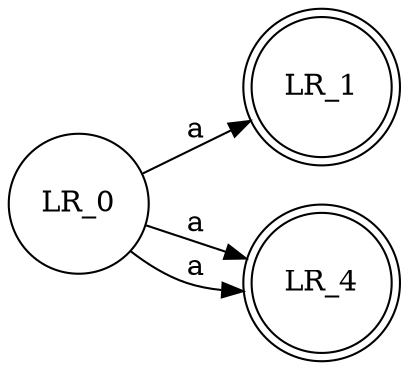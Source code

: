 digraph finite_state_machine {
	rankdir=LR;
	size="8,5"
	node [shape = doublecircle]; LR_1 LR_4 ;
	node [shape = circle];
	LR_0 -> LR_1 [ label = "a" ];
	LR_0 -> LR_4 [ label = "a" ];
	LR_0 -> LR_4 [ label = "a" ];
}